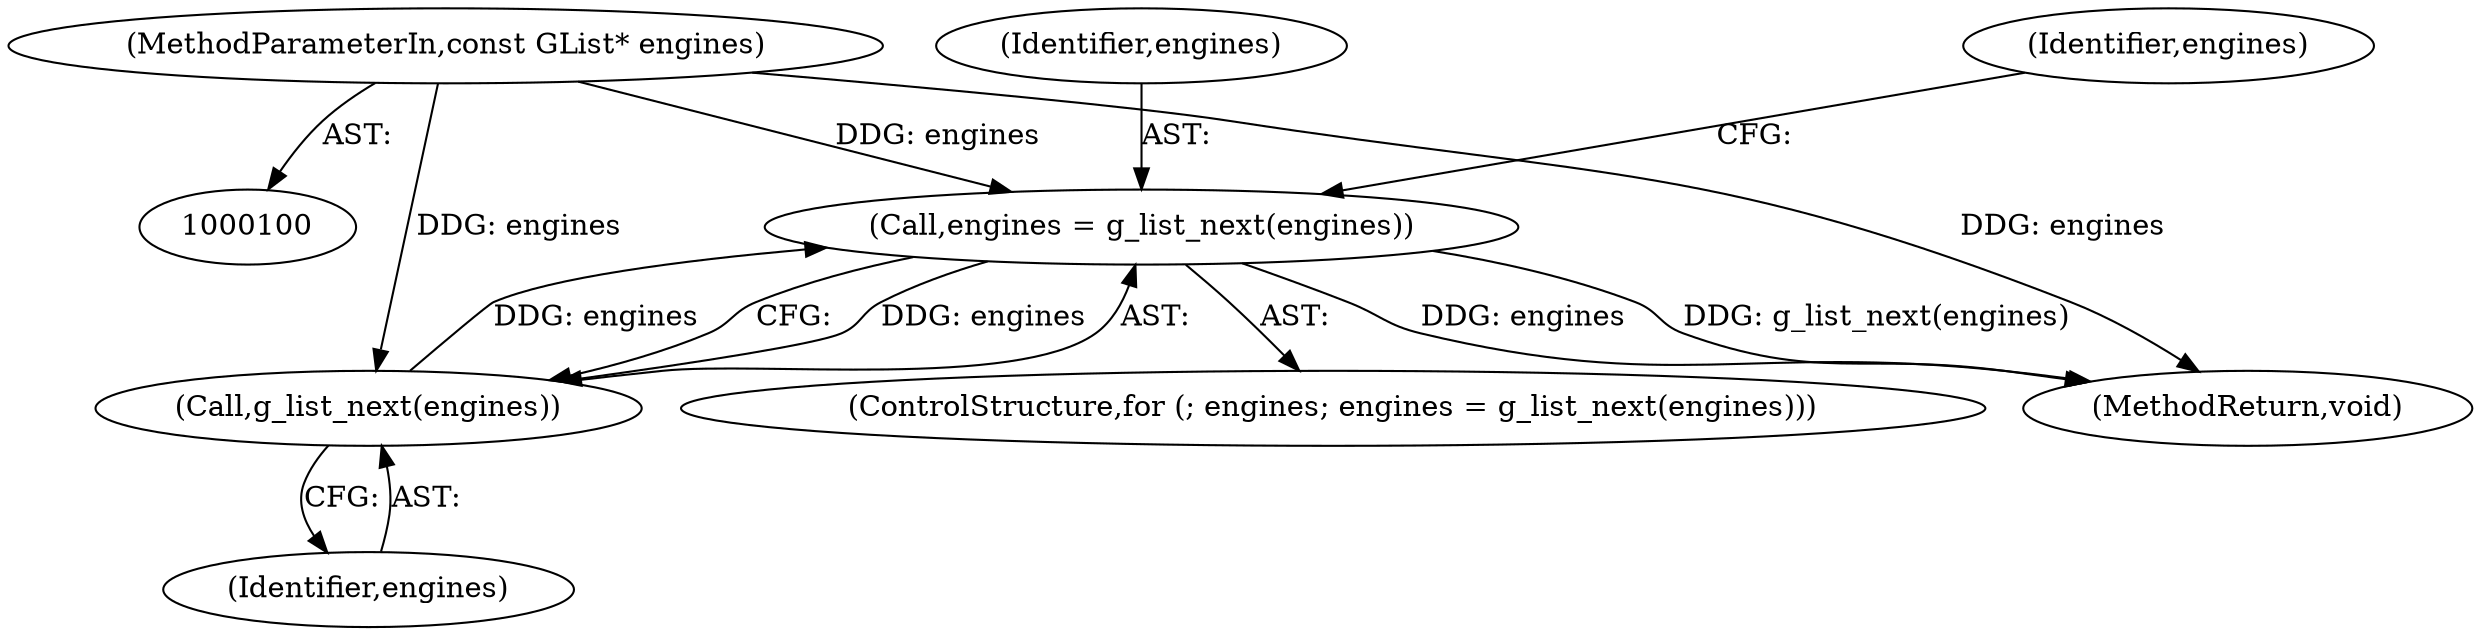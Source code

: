 digraph "0_Chrome_dc7b094a338c6c521f918f478e993f0f74bbea0d_41@pointer" {
"1000101" [label="(MethodParameterIn,const GList* engines)"];
"1000108" [label="(Call,engines = g_list_next(engines))"];
"1000110" [label="(Call,g_list_next(engines))"];
"1000109" [label="(Identifier,engines)"];
"1000156" [label="(MethodReturn,void)"];
"1000101" [label="(MethodParameterIn,const GList* engines)"];
"1000107" [label="(Identifier,engines)"];
"1000106" [label="(ControlStructure,for (; engines; engines = g_list_next(engines)))"];
"1000111" [label="(Identifier,engines)"];
"1000110" [label="(Call,g_list_next(engines))"];
"1000108" [label="(Call,engines = g_list_next(engines))"];
"1000101" -> "1000100"  [label="AST: "];
"1000101" -> "1000156"  [label="DDG: engines"];
"1000101" -> "1000108"  [label="DDG: engines"];
"1000101" -> "1000110"  [label="DDG: engines"];
"1000108" -> "1000106"  [label="AST: "];
"1000108" -> "1000110"  [label="CFG: "];
"1000109" -> "1000108"  [label="AST: "];
"1000110" -> "1000108"  [label="AST: "];
"1000107" -> "1000108"  [label="CFG: "];
"1000108" -> "1000156"  [label="DDG: g_list_next(engines)"];
"1000108" -> "1000156"  [label="DDG: engines"];
"1000110" -> "1000108"  [label="DDG: engines"];
"1000108" -> "1000110"  [label="DDG: engines"];
"1000110" -> "1000111"  [label="CFG: "];
"1000111" -> "1000110"  [label="AST: "];
}
